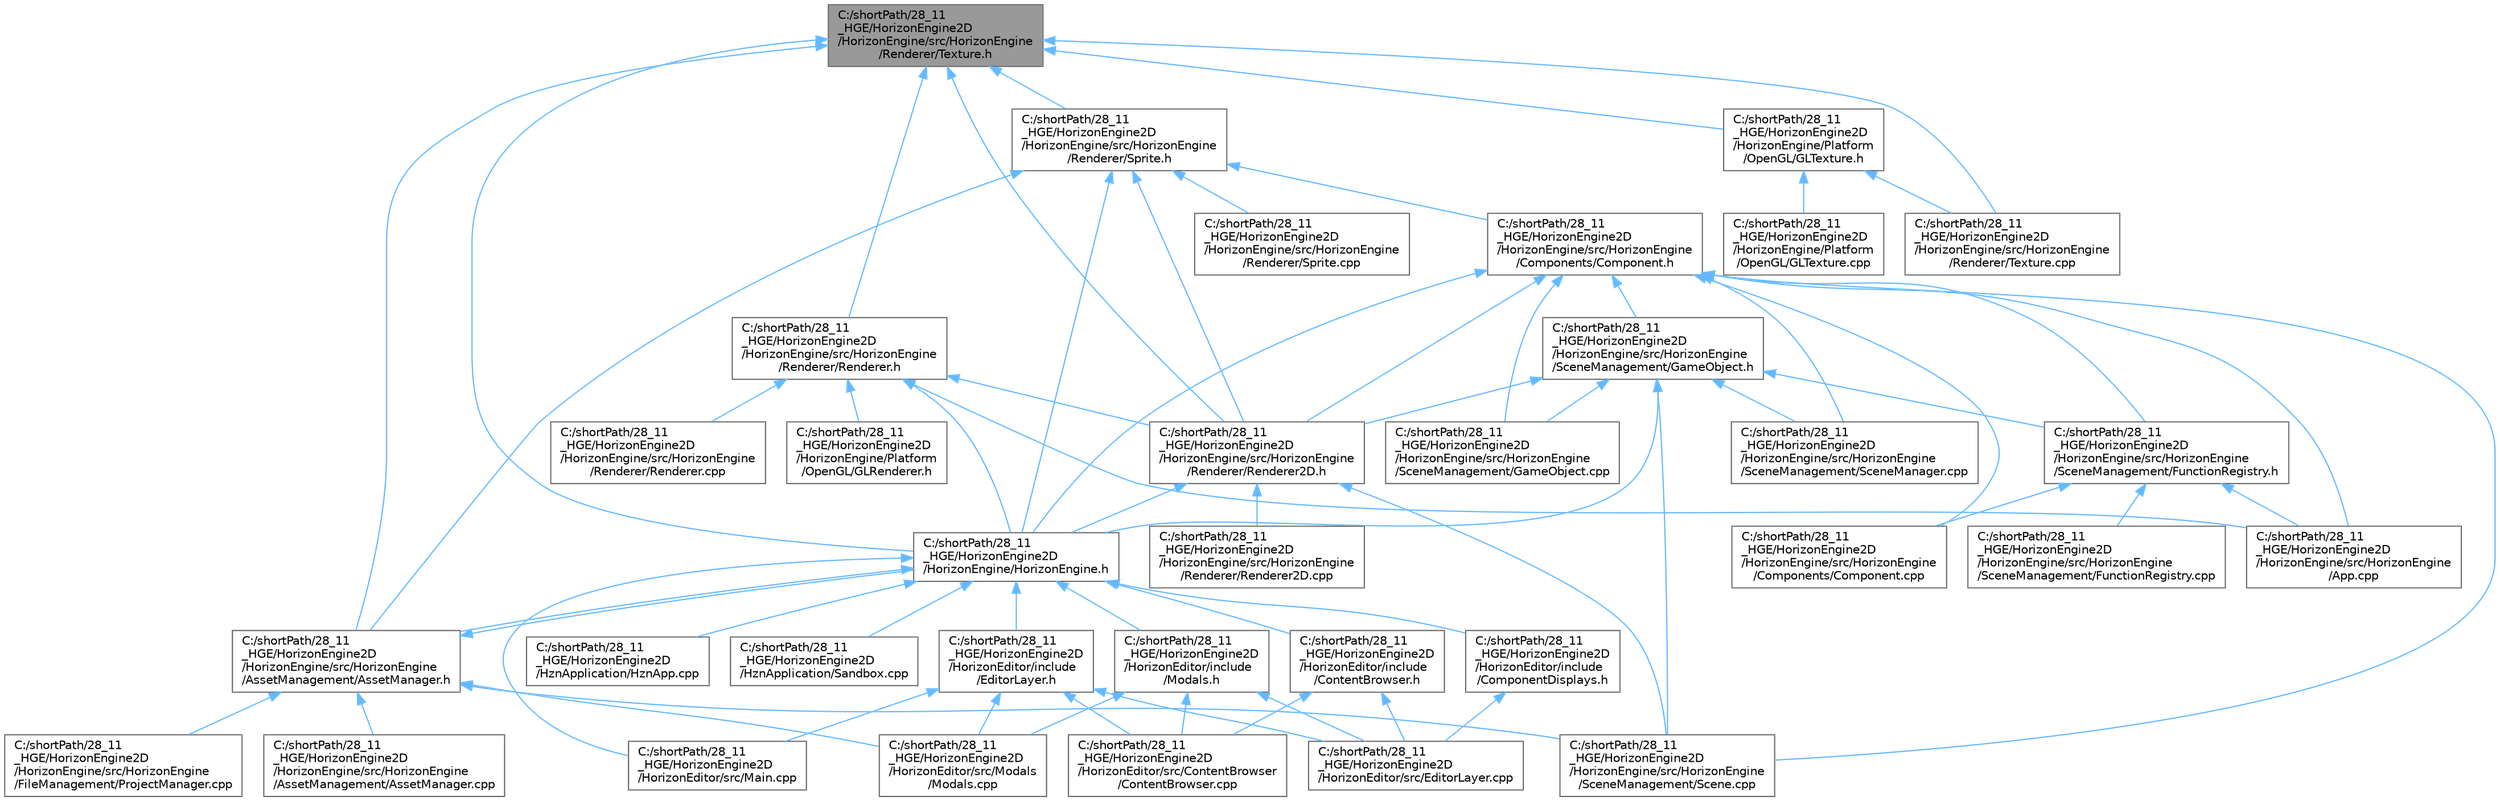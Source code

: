digraph "C:/shortPath/28_11_HGE/HorizonEngine2D/HorizonEngine/src/HorizonEngine/Renderer/Texture.h"
{
 // LATEX_PDF_SIZE
  bgcolor="transparent";
  edge [fontname=Helvetica,fontsize=10,labelfontname=Helvetica,labelfontsize=10];
  node [fontname=Helvetica,fontsize=10,shape=box,height=0.2,width=0.4];
  Node1 [label="C:/shortPath/28_11\l_HGE/HorizonEngine2D\l/HorizonEngine/src/HorizonEngine\l/Renderer/Texture.h",height=0.2,width=0.4,color="gray40", fillcolor="grey60", style="filled", fontcolor="black",tooltip=" "];
  Node1 -> Node2 [dir="back",color="steelblue1",style="solid"];
  Node2 [label="C:/shortPath/28_11\l_HGE/HorizonEngine2D\l/HorizonEngine/HorizonEngine.h",height=0.2,width=0.4,color="grey40", fillcolor="white", style="filled",URL="$_horizon_engine_8h.html",tooltip=" "];
  Node2 -> Node3 [dir="back",color="steelblue1",style="solid"];
  Node3 [label="C:/shortPath/28_11\l_HGE/HorizonEngine2D\l/HorizonEditor/include\l/ComponentDisplays.h",height=0.2,width=0.4,color="grey40", fillcolor="white", style="filled",URL="$_component_displays_8h.html",tooltip=" "];
  Node3 -> Node4 [dir="back",color="steelblue1",style="solid"];
  Node4 [label="C:/shortPath/28_11\l_HGE/HorizonEngine2D\l/HorizonEditor/src/EditorLayer.cpp",height=0.2,width=0.4,color="grey40", fillcolor="white", style="filled",URL="$_editor_layer_8cpp.html",tooltip=" "];
  Node2 -> Node5 [dir="back",color="steelblue1",style="solid"];
  Node5 [label="C:/shortPath/28_11\l_HGE/HorizonEngine2D\l/HorizonEditor/include\l/ContentBrowser.h",height=0.2,width=0.4,color="grey40", fillcolor="white", style="filled",URL="$_content_browser_8h.html",tooltip=" "];
  Node5 -> Node6 [dir="back",color="steelblue1",style="solid"];
  Node6 [label="C:/shortPath/28_11\l_HGE/HorizonEngine2D\l/HorizonEditor/src/ContentBrowser\l/ContentBrowser.cpp",height=0.2,width=0.4,color="grey40", fillcolor="white", style="filled",URL="$_content_browser_8cpp.html",tooltip=" "];
  Node5 -> Node4 [dir="back",color="steelblue1",style="solid"];
  Node2 -> Node7 [dir="back",color="steelblue1",style="solid"];
  Node7 [label="C:/shortPath/28_11\l_HGE/HorizonEngine2D\l/HorizonEditor/include\l/EditorLayer.h",height=0.2,width=0.4,color="grey40", fillcolor="white", style="filled",URL="$_editor_layer_8h.html",tooltip=" "];
  Node7 -> Node6 [dir="back",color="steelblue1",style="solid"];
  Node7 -> Node4 [dir="back",color="steelblue1",style="solid"];
  Node7 -> Node8 [dir="back",color="steelblue1",style="solid"];
  Node8 [label="C:/shortPath/28_11\l_HGE/HorizonEngine2D\l/HorizonEditor/src/Main.cpp",height=0.2,width=0.4,color="grey40", fillcolor="white", style="filled",URL="$_main_8cpp.html",tooltip=" "];
  Node7 -> Node9 [dir="back",color="steelblue1",style="solid"];
  Node9 [label="C:/shortPath/28_11\l_HGE/HorizonEngine2D\l/HorizonEditor/src/Modals\l/Modals.cpp",height=0.2,width=0.4,color="grey40", fillcolor="white", style="filled",URL="$_modals_8cpp.html",tooltip=" "];
  Node2 -> Node10 [dir="back",color="steelblue1",style="solid"];
  Node10 [label="C:/shortPath/28_11\l_HGE/HorizonEngine2D\l/HorizonEditor/include\l/Modals.h",height=0.2,width=0.4,color="grey40", fillcolor="white", style="filled",URL="$_modals_8h.html",tooltip=" "];
  Node10 -> Node6 [dir="back",color="steelblue1",style="solid"];
  Node10 -> Node4 [dir="back",color="steelblue1",style="solid"];
  Node10 -> Node9 [dir="back",color="steelblue1",style="solid"];
  Node2 -> Node8 [dir="back",color="steelblue1",style="solid"];
  Node2 -> Node11 [dir="back",color="steelblue1",style="solid"];
  Node11 [label="C:/shortPath/28_11\l_HGE/HorizonEngine2D\l/HorizonEngine/src/HorizonEngine\l/AssetManagement/AssetManager.h",height=0.2,width=0.4,color="grey40", fillcolor="white", style="filled",URL="$_asset_manager_8h.html",tooltip=" "];
  Node11 -> Node9 [dir="back",color="steelblue1",style="solid"];
  Node11 -> Node2 [dir="back",color="steelblue1",style="solid"];
  Node11 -> Node12 [dir="back",color="steelblue1",style="solid"];
  Node12 [label="C:/shortPath/28_11\l_HGE/HorizonEngine2D\l/HorizonEngine/src/HorizonEngine\l/AssetManagement/AssetManager.cpp",height=0.2,width=0.4,color="grey40", fillcolor="white", style="filled",URL="$_asset_manager_8cpp.html",tooltip=" "];
  Node11 -> Node13 [dir="back",color="steelblue1",style="solid"];
  Node13 [label="C:/shortPath/28_11\l_HGE/HorizonEngine2D\l/HorizonEngine/src/HorizonEngine\l/FileManagement/ProjectManager.cpp",height=0.2,width=0.4,color="grey40", fillcolor="white", style="filled",URL="$_project_manager_8cpp.html",tooltip=" "];
  Node11 -> Node14 [dir="back",color="steelblue1",style="solid"];
  Node14 [label="C:/shortPath/28_11\l_HGE/HorizonEngine2D\l/HorizonEngine/src/HorizonEngine\l/SceneManagement/Scene.cpp",height=0.2,width=0.4,color="grey40", fillcolor="white", style="filled",URL="$_scene_8cpp.html",tooltip=" "];
  Node2 -> Node15 [dir="back",color="steelblue1",style="solid"];
  Node15 [label="C:/shortPath/28_11\l_HGE/HorizonEngine2D\l/HznApplication/HznApp.cpp",height=0.2,width=0.4,color="grey40", fillcolor="white", style="filled",URL="$_hzn_app_8cpp.html",tooltip=" "];
  Node2 -> Node16 [dir="back",color="steelblue1",style="solid"];
  Node16 [label="C:/shortPath/28_11\l_HGE/HorizonEngine2D\l/HznApplication/Sandbox.cpp",height=0.2,width=0.4,color="grey40", fillcolor="white", style="filled",URL="$_sandbox_8cpp.html",tooltip=" "];
  Node1 -> Node17 [dir="back",color="steelblue1",style="solid"];
  Node17 [label="C:/shortPath/28_11\l_HGE/HorizonEngine2D\l/HorizonEngine/Platform\l/OpenGL/GLTexture.h",height=0.2,width=0.4,color="grey40", fillcolor="white", style="filled",URL="$_g_l_texture_8h.html",tooltip=" "];
  Node17 -> Node18 [dir="back",color="steelblue1",style="solid"];
  Node18 [label="C:/shortPath/28_11\l_HGE/HorizonEngine2D\l/HorizonEngine/Platform\l/OpenGL/GLTexture.cpp",height=0.2,width=0.4,color="grey40", fillcolor="white", style="filled",URL="$_g_l_texture_8cpp.html",tooltip=" "];
  Node17 -> Node19 [dir="back",color="steelblue1",style="solid"];
  Node19 [label="C:/shortPath/28_11\l_HGE/HorizonEngine2D\l/HorizonEngine/src/HorizonEngine\l/Renderer/Texture.cpp",height=0.2,width=0.4,color="grey40", fillcolor="white", style="filled",URL="$_texture_8cpp.html",tooltip=" "];
  Node1 -> Node11 [dir="back",color="steelblue1",style="solid"];
  Node1 -> Node20 [dir="back",color="steelblue1",style="solid"];
  Node20 [label="C:/shortPath/28_11\l_HGE/HorizonEngine2D\l/HorizonEngine/src/HorizonEngine\l/Renderer/Renderer.h",height=0.2,width=0.4,color="grey40", fillcolor="white", style="filled",URL="$_renderer_8h.html",tooltip=" "];
  Node20 -> Node2 [dir="back",color="steelblue1",style="solid"];
  Node20 -> Node21 [dir="back",color="steelblue1",style="solid"];
  Node21 [label="C:/shortPath/28_11\l_HGE/HorizonEngine2D\l/HorizonEngine/Platform\l/OpenGL/GLRenderer.h",height=0.2,width=0.4,color="grey40", fillcolor="white", style="filled",URL="$_g_l_renderer_8h.html",tooltip=" "];
  Node20 -> Node22 [dir="back",color="steelblue1",style="solid"];
  Node22 [label="C:/shortPath/28_11\l_HGE/HorizonEngine2D\l/HorizonEngine/src/HorizonEngine\l/App.cpp",height=0.2,width=0.4,color="grey40", fillcolor="white", style="filled",URL="$_app_8cpp.html",tooltip=" "];
  Node20 -> Node23 [dir="back",color="steelblue1",style="solid"];
  Node23 [label="C:/shortPath/28_11\l_HGE/HorizonEngine2D\l/HorizonEngine/src/HorizonEngine\l/Renderer/Renderer.cpp",height=0.2,width=0.4,color="grey40", fillcolor="white", style="filled",URL="$_renderer_8cpp.html",tooltip=" "];
  Node20 -> Node24 [dir="back",color="steelblue1",style="solid"];
  Node24 [label="C:/shortPath/28_11\l_HGE/HorizonEngine2D\l/HorizonEngine/src/HorizonEngine\l/Renderer/Renderer2D.h",height=0.2,width=0.4,color="grey40", fillcolor="white", style="filled",URL="$_renderer2_d_8h.html",tooltip=" "];
  Node24 -> Node2 [dir="back",color="steelblue1",style="solid"];
  Node24 -> Node25 [dir="back",color="steelblue1",style="solid"];
  Node25 [label="C:/shortPath/28_11\l_HGE/HorizonEngine2D\l/HorizonEngine/src/HorizonEngine\l/Renderer/Renderer2D.cpp",height=0.2,width=0.4,color="grey40", fillcolor="white", style="filled",URL="$_renderer2_d_8cpp.html",tooltip=" "];
  Node24 -> Node14 [dir="back",color="steelblue1",style="solid"];
  Node1 -> Node24 [dir="back",color="steelblue1",style="solid"];
  Node1 -> Node26 [dir="back",color="steelblue1",style="solid"];
  Node26 [label="C:/shortPath/28_11\l_HGE/HorizonEngine2D\l/HorizonEngine/src/HorizonEngine\l/Renderer/Sprite.h",height=0.2,width=0.4,color="grey40", fillcolor="white", style="filled",URL="$_sprite_8h.html",tooltip=" "];
  Node26 -> Node2 [dir="back",color="steelblue1",style="solid"];
  Node26 -> Node11 [dir="back",color="steelblue1",style="solid"];
  Node26 -> Node27 [dir="back",color="steelblue1",style="solid"];
  Node27 [label="C:/shortPath/28_11\l_HGE/HorizonEngine2D\l/HorizonEngine/src/HorizonEngine\l/Components/Component.h",height=0.2,width=0.4,color="grey40", fillcolor="white", style="filled",URL="$_component_8h.html",tooltip=" "];
  Node27 -> Node2 [dir="back",color="steelblue1",style="solid"];
  Node27 -> Node22 [dir="back",color="steelblue1",style="solid"];
  Node27 -> Node28 [dir="back",color="steelblue1",style="solid"];
  Node28 [label="C:/shortPath/28_11\l_HGE/HorizonEngine2D\l/HorizonEngine/src/HorizonEngine\l/Components/Component.cpp",height=0.2,width=0.4,color="grey40", fillcolor="white", style="filled",URL="$_component_8cpp.html",tooltip=" "];
  Node27 -> Node24 [dir="back",color="steelblue1",style="solid"];
  Node27 -> Node29 [dir="back",color="steelblue1",style="solid"];
  Node29 [label="C:/shortPath/28_11\l_HGE/HorizonEngine2D\l/HorizonEngine/src/HorizonEngine\l/SceneManagement/FunctionRegistry.h",height=0.2,width=0.4,color="grey40", fillcolor="white", style="filled",URL="$_function_registry_8h.html",tooltip=" "];
  Node29 -> Node22 [dir="back",color="steelblue1",style="solid"];
  Node29 -> Node28 [dir="back",color="steelblue1",style="solid"];
  Node29 -> Node30 [dir="back",color="steelblue1",style="solid"];
  Node30 [label="C:/shortPath/28_11\l_HGE/HorizonEngine2D\l/HorizonEngine/src/HorizonEngine\l/SceneManagement/FunctionRegistry.cpp",height=0.2,width=0.4,color="grey40", fillcolor="white", style="filled",URL="$_function_registry_8cpp.html",tooltip=" "];
  Node27 -> Node31 [dir="back",color="steelblue1",style="solid"];
  Node31 [label="C:/shortPath/28_11\l_HGE/HorizonEngine2D\l/HorizonEngine/src/HorizonEngine\l/SceneManagement/GameObject.cpp",height=0.2,width=0.4,color="grey40", fillcolor="white", style="filled",URL="$_game_object_8cpp.html",tooltip=" "];
  Node27 -> Node32 [dir="back",color="steelblue1",style="solid"];
  Node32 [label="C:/shortPath/28_11\l_HGE/HorizonEngine2D\l/HorizonEngine/src/HorizonEngine\l/SceneManagement/GameObject.h",height=0.2,width=0.4,color="grey40", fillcolor="white", style="filled",URL="$_game_object_8h.html",tooltip=" "];
  Node32 -> Node2 [dir="back",color="steelblue1",style="solid"];
  Node32 -> Node24 [dir="back",color="steelblue1",style="solid"];
  Node32 -> Node29 [dir="back",color="steelblue1",style="solid"];
  Node32 -> Node31 [dir="back",color="steelblue1",style="solid"];
  Node32 -> Node14 [dir="back",color="steelblue1",style="solid"];
  Node32 -> Node33 [dir="back",color="steelblue1",style="solid"];
  Node33 [label="C:/shortPath/28_11\l_HGE/HorizonEngine2D\l/HorizonEngine/src/HorizonEngine\l/SceneManagement/SceneManager.cpp",height=0.2,width=0.4,color="grey40", fillcolor="white", style="filled",URL="$_scene_manager_8cpp.html",tooltip=" "];
  Node27 -> Node14 [dir="back",color="steelblue1",style="solid"];
  Node27 -> Node33 [dir="back",color="steelblue1",style="solid"];
  Node26 -> Node24 [dir="back",color="steelblue1",style="solid"];
  Node26 -> Node34 [dir="back",color="steelblue1",style="solid"];
  Node34 [label="C:/shortPath/28_11\l_HGE/HorizonEngine2D\l/HorizonEngine/src/HorizonEngine\l/Renderer/Sprite.cpp",height=0.2,width=0.4,color="grey40", fillcolor="white", style="filled",URL="$_sprite_8cpp.html",tooltip=" "];
  Node1 -> Node19 [dir="back",color="steelblue1",style="solid"];
}
